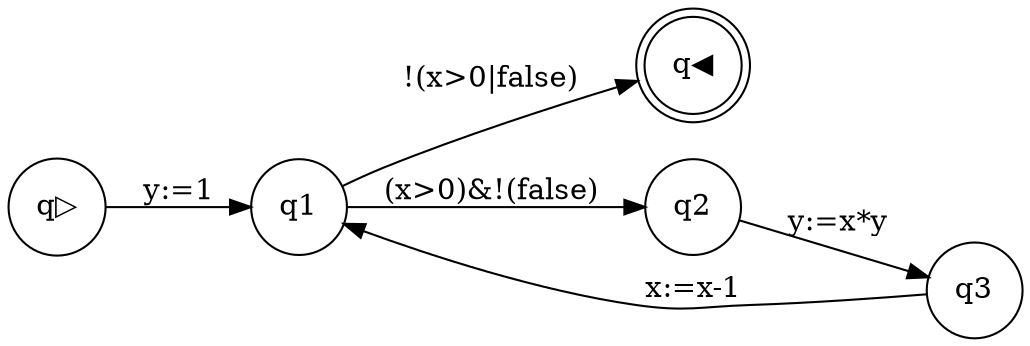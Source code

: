 digraph program_graph {rankdir=LR; 
node [shape = circle]; q▷; 
node [shape = doublecircle]; q◀; 
node [shape = circle]
q▷ -> q1[label = "y:=1"];
q1 -> q2[label = "(x>0)&!(false)"];
q2 -> q3[label = "y:=x*y"];
q3 -> q1[label = "x:=x-1"];
q1 -> q◀[label = "!(x>0|false)"];
}
